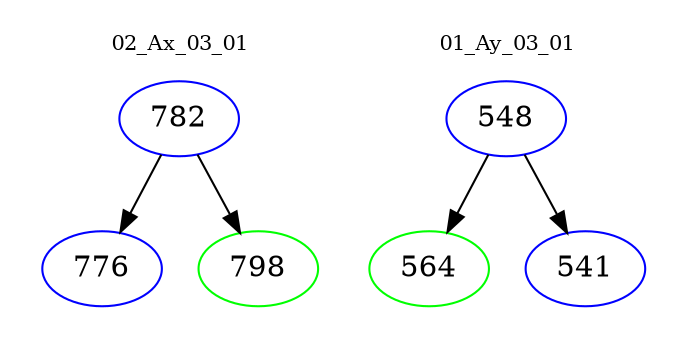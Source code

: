 digraph{
subgraph cluster_0 {
color = white
label = "02_Ax_03_01";
fontsize=10;
T0_782 [label="782", color="blue"]
T0_782 -> T0_776 [color="black"]
T0_776 [label="776", color="blue"]
T0_782 -> T0_798 [color="black"]
T0_798 [label="798", color="green"]
}
subgraph cluster_1 {
color = white
label = "01_Ay_03_01";
fontsize=10;
T1_548 [label="548", color="blue"]
T1_548 -> T1_564 [color="black"]
T1_564 [label="564", color="green"]
T1_548 -> T1_541 [color="black"]
T1_541 [label="541", color="blue"]
}
}

